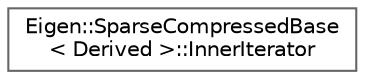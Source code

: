 digraph "Graphical Class Hierarchy"
{
 // LATEX_PDF_SIZE
  bgcolor="transparent";
  edge [fontname=Helvetica,fontsize=10,labelfontname=Helvetica,labelfontsize=10];
  node [fontname=Helvetica,fontsize=10,shape=box,height=0.2,width=0.4];
  rankdir="LR";
  Node0 [id="Node000000",label="Eigen::SparseCompressedBase\l\< Derived \>::InnerIterator",height=0.2,width=0.4,color="grey40", fillcolor="white", style="filled",URL="$classEigen_1_1SparseCompressedBase_1_1InnerIterator.html",tooltip=" "];
}
